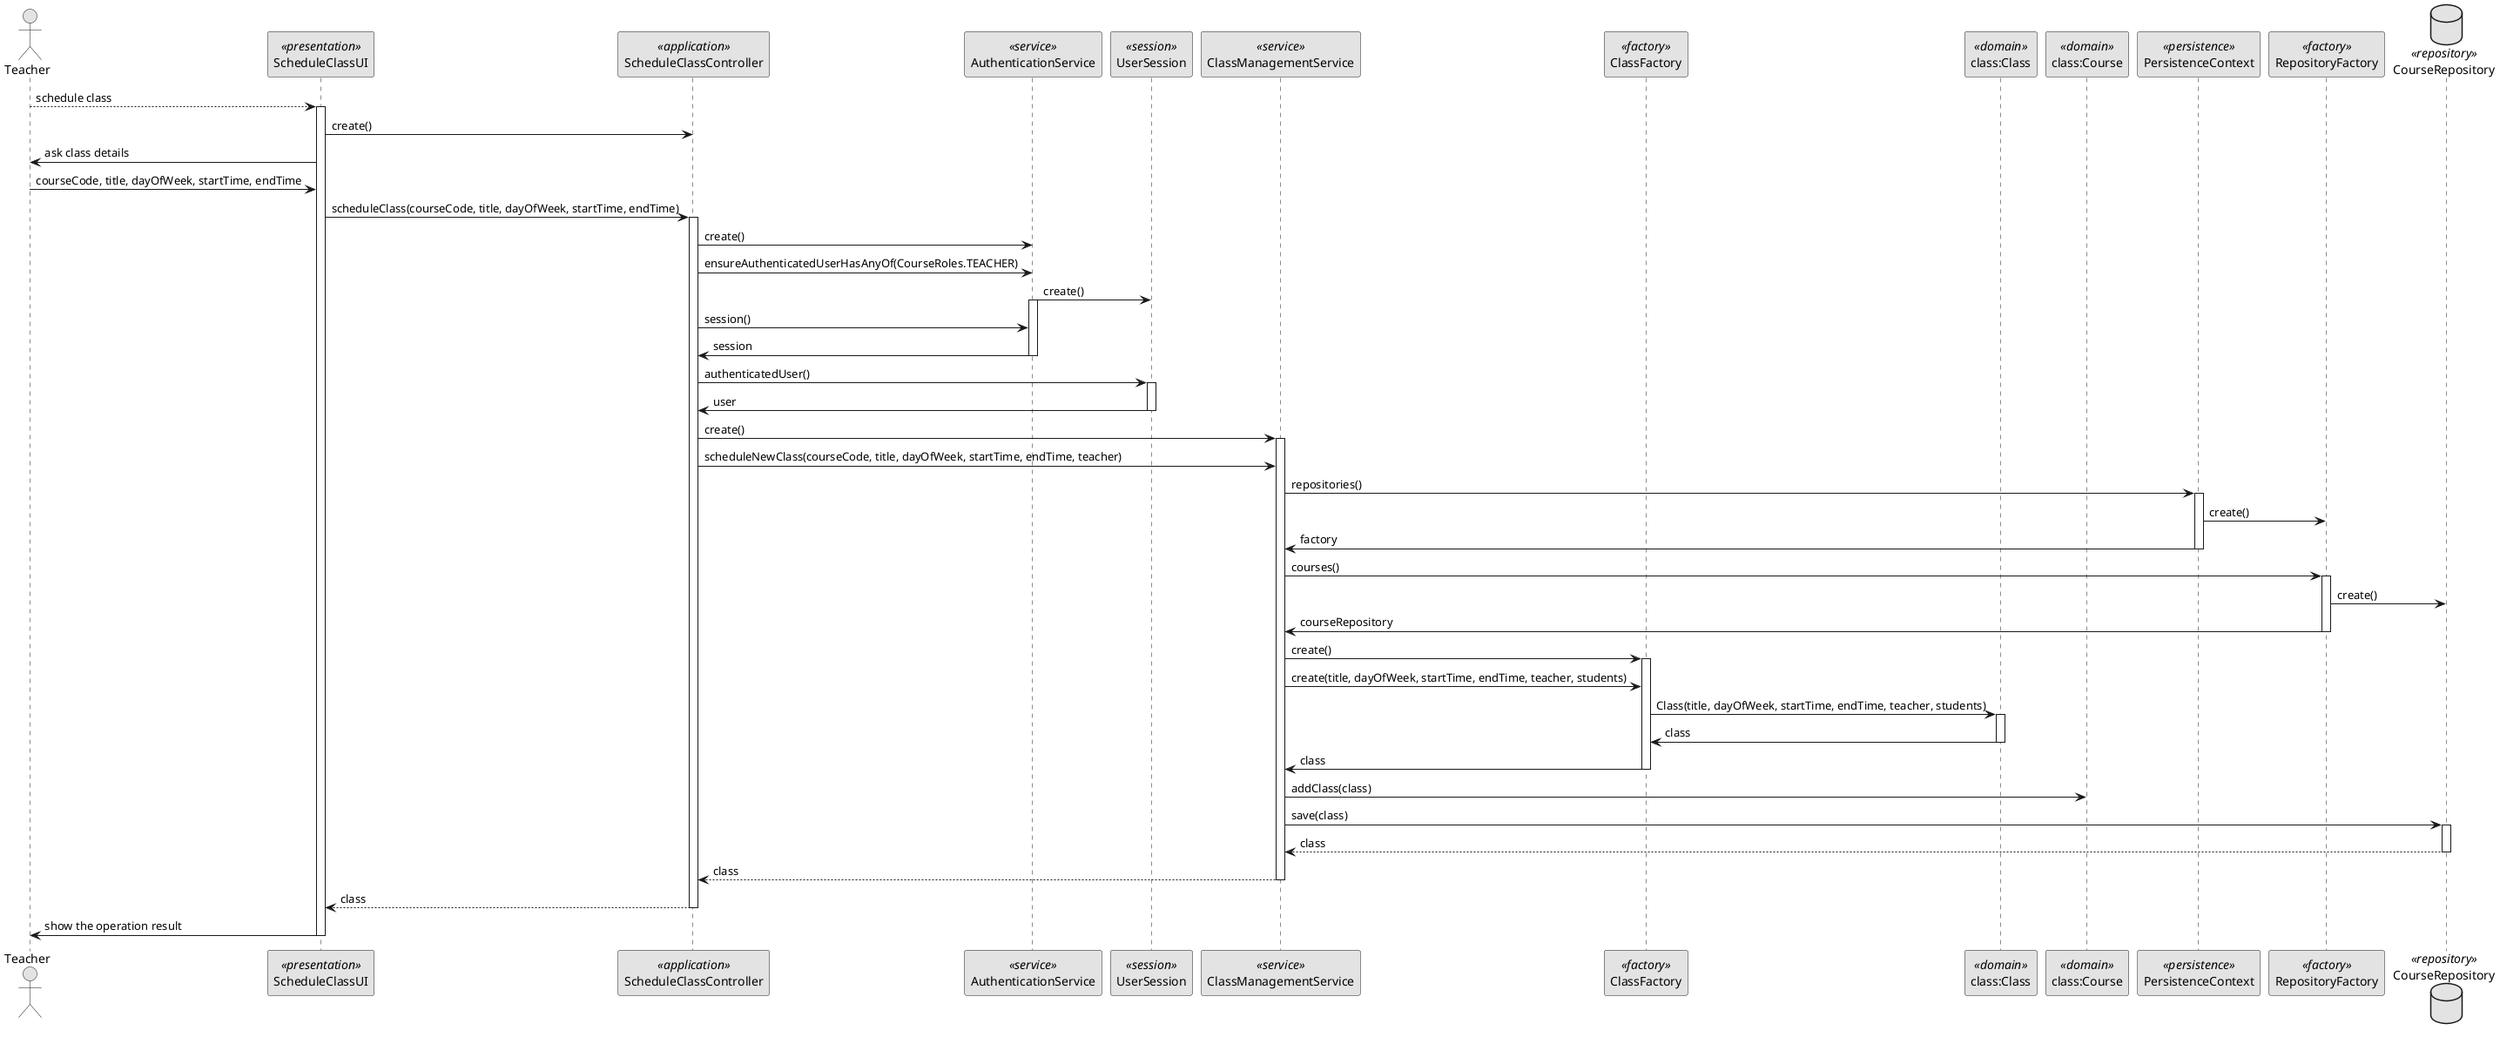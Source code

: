 @startuml

skinparam monochrome true
skinparam packageStyle rect
skinparam defaultFontName FG Virgil
skinparam shadowing false

actor Teacher as Actor
participant ScheduleClassUI as UI <<presentation>>
participant ScheduleClassController as Controller <<application>>
participant AuthenticationService as Autzh <<service>>
participant UserSession as UserSession <<session>>
participant ClassManagementService as Service <<service>>
participant ClassFactory as CFactory <<factory>>
participant "class:Class" as Class <<domain>>
participant "class:Course" as Domain <<domain>>
participant PersistenceContext as Context <<persistence>>
participant RepositoryFactory as Factory <<factory>>
database CourseRepository as Repository <<repository>>

Actor --> UI : schedule class

activate UI
UI -> Controller : create()

UI -> Actor : ask class details
Actor -> UI : courseCode, title, dayOfWeek, startTime, endTime

UI -> Controller : scheduleClass(courseCode, title, dayOfWeek, startTime, endTime)
activate Controller

Controller -> Autzh : create()
Controller -> Autzh : ensureAuthenticatedUserHasAnyOf(CourseRoles.TEACHER)
Autzh -> UserSession : create()

activate Autzh
Controller -> Autzh : session()
Autzh -> Controller : session
deactivate Autzh

Controller -> UserSession : authenticatedUser()
activate UserSession
UserSession -> Controller : user
deactivate UserSession

Controller -> Service : create()
activate Service
Controller -> Service : scheduleNewClass(courseCode, title, dayOfWeek, startTime, endTime, teacher)

Service -> Context : repositories()
activate Context
Context -> Factory : create()
Context -> Service : factory
deactivate Context

Service -> Factory : courses()
activate Factory
Factory -> Repository : create()
Factory -> Service : courseRepository
deactivate Repository
deactivate Factory

Service -> CFactory : create()
activate CFactory
Service -> CFactory : create(title, dayOfWeek, startTime, endTime, teacher, students)

CFactory -> Class : Class(title, dayOfWeek, startTime, endTime, teacher, students)
activate Class

Class -> CFactory : class
deactivate Class

CFactory -> Service : class
deactivate CFactory

Service -> Domain : addClass(class)
Service -> Repository : save(class)

activate Repository
Repository --> Service : class
deactivate Repository

Service --> Controller : class
deactivate Service

Controller --> UI : class
deactivate Controller

UI -> Actor : show the operation result

deactivate UI
@enduml